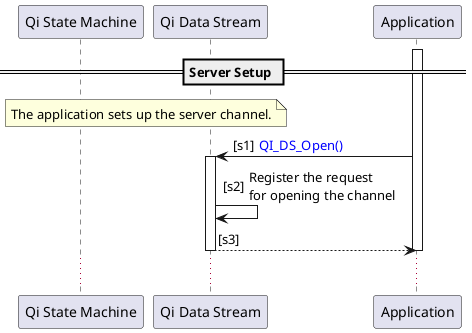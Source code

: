 @startuml
participant "Qi State Machine" as SM
participant "Qi Data Stream" as DS
participant "Application" as APP

== Server Setup ==
autonumber "[s0]"
note over SM, DS
The application sets up the server channel.
endnote
activate APP
APP -> DS : <font color=blue>QI_DS_Open()
activate DS
DS -> DS : Register the request \nfor opening the channel
DS --> APP
deactivate DS
deactivate APP

...

@enduml